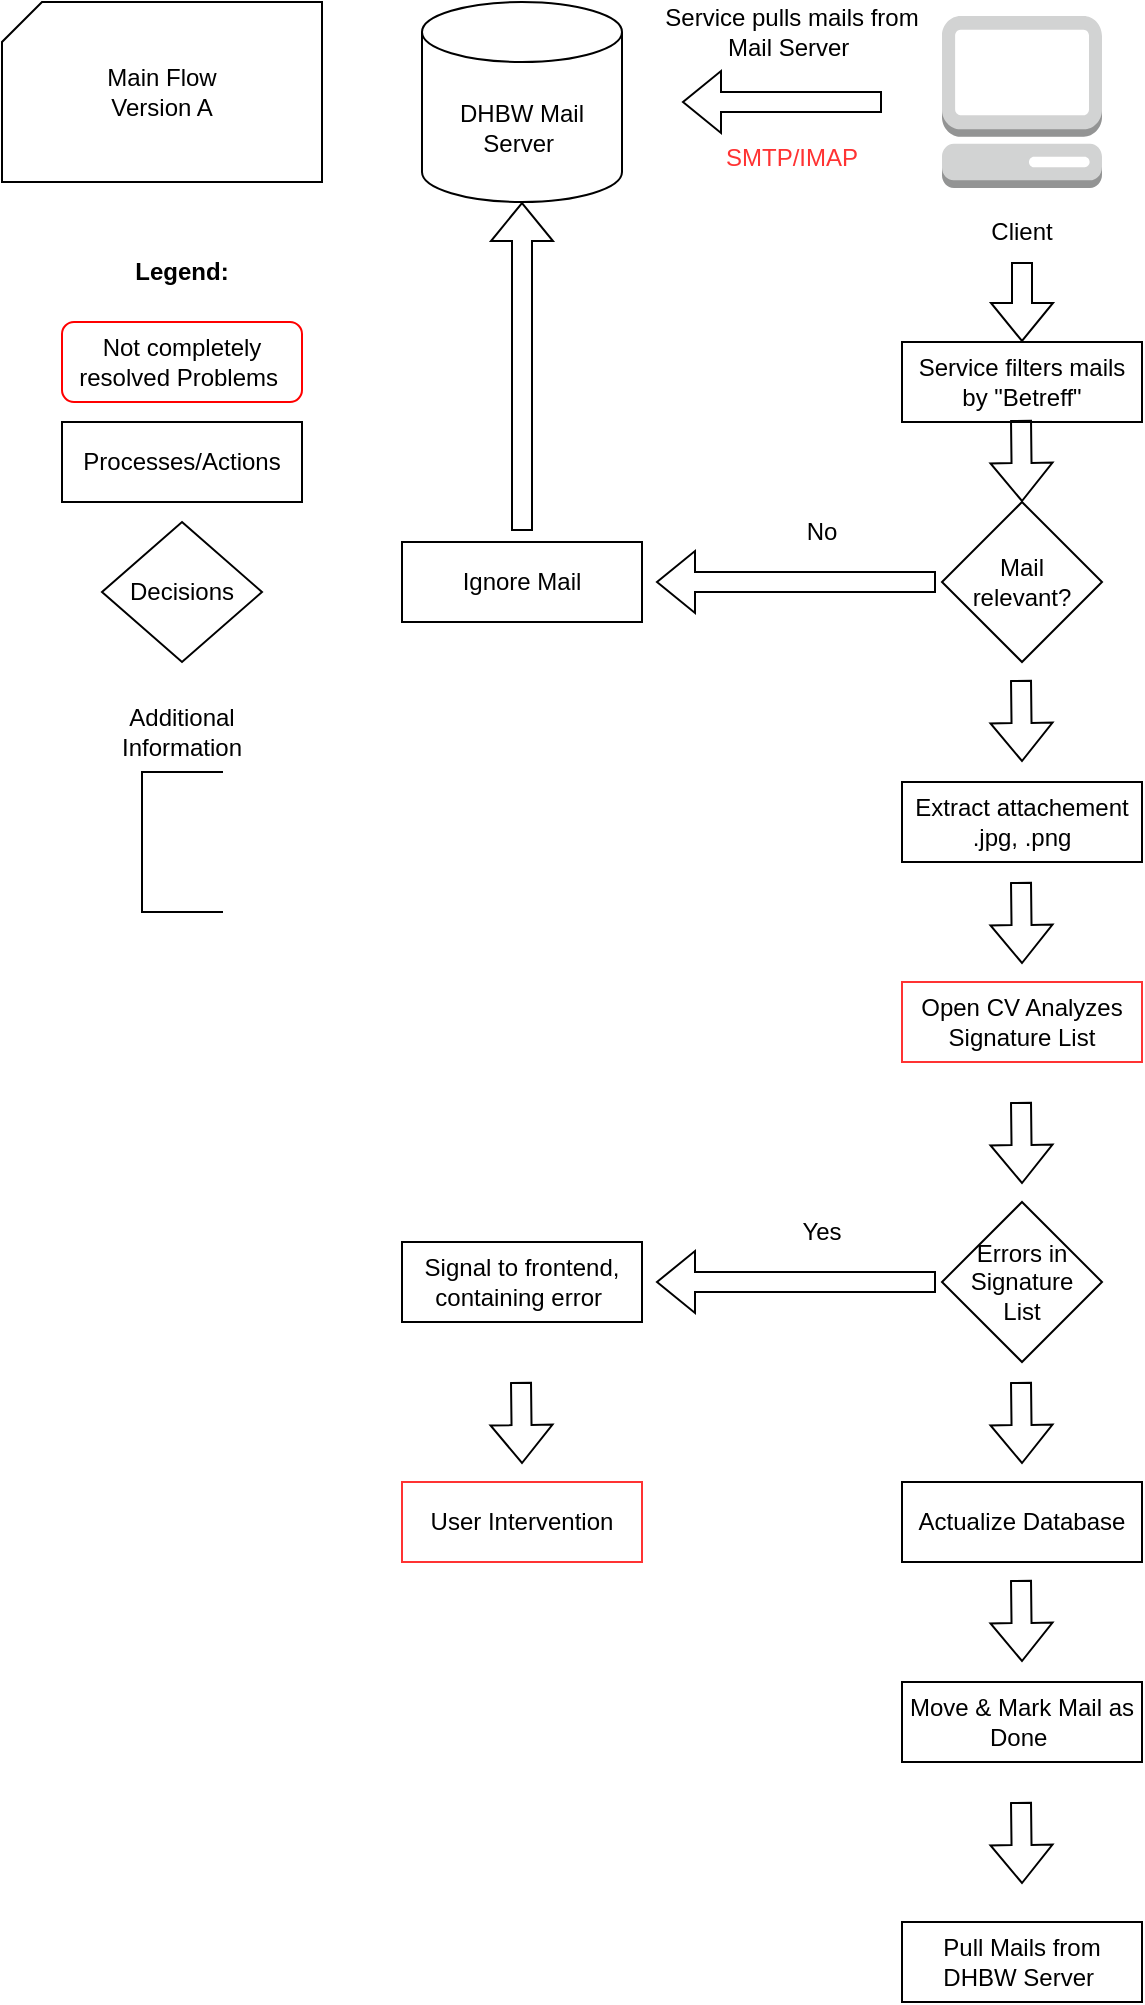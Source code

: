 <mxfile version="21.6.5" type="device">
  <diagram id="C5RBs43oDa-KdzZeNtuy" name="Page-1">
    <mxGraphModel dx="1188" dy="546" grid="1" gridSize="10" guides="1" tooltips="1" connect="1" arrows="1" fold="1" page="1" pageScale="1" pageWidth="827" pageHeight="1169" math="0" shadow="0">
      <root>
        <mxCell id="WIyWlLk6GJQsqaUBKTNV-0" />
        <mxCell id="WIyWlLk6GJQsqaUBKTNV-1" parent="WIyWlLk6GJQsqaUBKTNV-0" />
        <mxCell id="CbuRB8H8sCCOuhlkq7PC-52" value="Start/End of the Sequence" style="rounded=1;whiteSpace=wrap;html=1;fontSize=12;glass=0;strokeWidth=1;shadow=0;strokeColor=#FF0000;" parent="WIyWlLk6GJQsqaUBKTNV-1" vertex="1">
          <mxGeometry x="90" y="250" width="120" height="40" as="geometry" />
        </mxCell>
        <mxCell id="CbuRB8H8sCCOuhlkq7PC-53" value="Processes/Actions" style="rounded=0;whiteSpace=wrap;html=1;fontSize=12;glass=0;strokeWidth=1;shadow=0;" parent="WIyWlLk6GJQsqaUBKTNV-1" vertex="1">
          <mxGeometry x="90" y="250" width="120" height="40" as="geometry" />
        </mxCell>
        <mxCell id="CbuRB8H8sCCOuhlkq7PC-54" value="Decisions" style="rhombus;whiteSpace=wrap;html=1;" parent="WIyWlLk6GJQsqaUBKTNV-1" vertex="1">
          <mxGeometry x="110" y="300" width="80" height="70" as="geometry" />
        </mxCell>
        <mxCell id="CbuRB8H8sCCOuhlkq7PC-56" value="" style="shape=partialRectangle;whiteSpace=wrap;html=1;bottom=1;right=1;left=1;top=0;fillColor=none;routingCenterX=-0.5;rotation=90;" parent="WIyWlLk6GJQsqaUBKTNV-1" vertex="1">
          <mxGeometry x="115" y="440" width="70" height="40" as="geometry" />
        </mxCell>
        <mxCell id="CbuRB8H8sCCOuhlkq7PC-57" value="Additional Information" style="text;html=1;strokeColor=none;fillColor=none;align=center;verticalAlign=middle;whiteSpace=wrap;rounded=0;" parent="WIyWlLk6GJQsqaUBKTNV-1" vertex="1">
          <mxGeometry x="120" y="390" width="60" height="30" as="geometry" />
        </mxCell>
        <mxCell id="CbuRB8H8sCCOuhlkq7PC-66" value="" style="verticalLabelPosition=bottom;verticalAlign=top;html=1;shape=card;whiteSpace=wrap;size=20;arcSize=12;align=center;" parent="WIyWlLk6GJQsqaUBKTNV-1" vertex="1">
          <mxGeometry x="60" y="40" width="160" height="90" as="geometry" />
        </mxCell>
        <mxCell id="CbuRB8H8sCCOuhlkq7PC-67" value="Main Flow Version A" style="text;html=1;strokeColor=none;fillColor=none;align=center;verticalAlign=middle;whiteSpace=wrap;rounded=0;" parent="WIyWlLk6GJQsqaUBKTNV-1" vertex="1">
          <mxGeometry x="110" y="70" width="60" height="30" as="geometry" />
        </mxCell>
        <mxCell id="CbuRB8H8sCCOuhlkq7PC-68" value="&lt;b&gt;Legend:&lt;/b&gt;" style="text;html=1;strokeColor=none;fillColor=none;align=center;verticalAlign=middle;whiteSpace=wrap;rounded=0;" parent="WIyWlLk6GJQsqaUBKTNV-1" vertex="1">
          <mxGeometry x="120" y="160" width="60" height="30" as="geometry" />
        </mxCell>
        <mxCell id="CbuRB8H8sCCOuhlkq7PC-69" value="Not completely resolved Problems&amp;nbsp;" style="rounded=1;whiteSpace=wrap;html=1;fontSize=12;glass=0;strokeWidth=1;shadow=0;strokeColor=#FF0000;" parent="WIyWlLk6GJQsqaUBKTNV-1" vertex="1">
          <mxGeometry x="90" y="200" width="120" height="40" as="geometry" />
        </mxCell>
        <mxCell id="LhSZNDpT_gtZKrWg9iD4-0" value="DHBW Mail Server&amp;nbsp;" style="shape=cylinder3;whiteSpace=wrap;html=1;boundedLbl=1;backgroundOutline=1;size=15;" parent="WIyWlLk6GJQsqaUBKTNV-1" vertex="1">
          <mxGeometry x="270" y="40" width="100" height="100" as="geometry" />
        </mxCell>
        <mxCell id="LhSZNDpT_gtZKrWg9iD4-1" value="" style="outlineConnect=0;dashed=0;verticalLabelPosition=bottom;verticalAlign=top;align=center;html=1;shape=mxgraph.aws3.management_console;fillColor=#D2D3D3;gradientColor=none;" parent="WIyWlLk6GJQsqaUBKTNV-1" vertex="1">
          <mxGeometry x="530" y="47" width="80" height="86" as="geometry" />
        </mxCell>
        <mxCell id="LhSZNDpT_gtZKrWg9iD4-2" value="" style="shape=flexArrow;endArrow=classic;html=1;rounded=0;" parent="WIyWlLk6GJQsqaUBKTNV-1" edge="1">
          <mxGeometry width="50" height="50" relative="1" as="geometry">
            <mxPoint x="500" y="90" as="sourcePoint" />
            <mxPoint x="400" y="90" as="targetPoint" />
          </mxGeometry>
        </mxCell>
        <mxCell id="LhSZNDpT_gtZKrWg9iD4-3" value="Service pulls mails from Mail Server&amp;nbsp;" style="text;html=1;strokeColor=none;fillColor=none;align=center;verticalAlign=middle;whiteSpace=wrap;rounded=0;" parent="WIyWlLk6GJQsqaUBKTNV-1" vertex="1">
          <mxGeometry x="390" y="40" width="130" height="30" as="geometry" />
        </mxCell>
        <mxCell id="LhSZNDpT_gtZKrWg9iD4-4" value="Client" style="text;html=1;strokeColor=none;fillColor=none;align=center;verticalAlign=middle;whiteSpace=wrap;rounded=0;" parent="WIyWlLk6GJQsqaUBKTNV-1" vertex="1">
          <mxGeometry x="540" y="140" width="60" height="30" as="geometry" />
        </mxCell>
        <mxCell id="LhSZNDpT_gtZKrWg9iD4-5" value="Service filters mails by &quot;Betreff&quot;" style="rounded=0;whiteSpace=wrap;html=1;fontSize=12;glass=0;strokeWidth=1;shadow=0;" parent="WIyWlLk6GJQsqaUBKTNV-1" vertex="1">
          <mxGeometry x="510" y="210" width="120" height="40" as="geometry" />
        </mxCell>
        <mxCell id="LhSZNDpT_gtZKrWg9iD4-6" value="&lt;font color=&quot;#ff3333&quot;&gt;SMTP/IMAP&lt;/font&gt;" style="text;html=1;strokeColor=none;fillColor=none;align=center;verticalAlign=middle;whiteSpace=wrap;rounded=0;" parent="WIyWlLk6GJQsqaUBKTNV-1" vertex="1">
          <mxGeometry x="425" y="103" width="60" height="30" as="geometry" />
        </mxCell>
        <mxCell id="LhSZNDpT_gtZKrWg9iD4-8" value="" style="shape=flexArrow;endArrow=classic;html=1;rounded=0;entryX=0.5;entryY=0;entryDx=0;entryDy=0;" parent="WIyWlLk6GJQsqaUBKTNV-1" target="LhSZNDpT_gtZKrWg9iD4-5" edge="1">
          <mxGeometry width="50" height="50" relative="1" as="geometry">
            <mxPoint x="570" y="170" as="sourcePoint" />
            <mxPoint x="470" y="170" as="targetPoint" />
          </mxGeometry>
        </mxCell>
        <mxCell id="LhSZNDpT_gtZKrWg9iD4-10" value="Mail &lt;br&gt;relevant?" style="rhombus;whiteSpace=wrap;html=1;" parent="WIyWlLk6GJQsqaUBKTNV-1" vertex="1">
          <mxGeometry x="530" y="290" width="80" height="80" as="geometry" />
        </mxCell>
        <mxCell id="LhSZNDpT_gtZKrWg9iD4-11" value="" style="shape=flexArrow;endArrow=classic;html=1;rounded=0;entryX=0.5;entryY=0;entryDx=0;entryDy=0;" parent="WIyWlLk6GJQsqaUBKTNV-1" target="LhSZNDpT_gtZKrWg9iD4-10" edge="1">
          <mxGeometry width="50" height="50" relative="1" as="geometry">
            <mxPoint x="569.5" y="249" as="sourcePoint" />
            <mxPoint x="569.5" y="279" as="targetPoint" />
          </mxGeometry>
        </mxCell>
        <mxCell id="LhSZNDpT_gtZKrWg9iD4-13" value="Ignore Mail" style="rounded=0;whiteSpace=wrap;html=1;fontSize=12;glass=0;strokeWidth=1;shadow=0;" parent="WIyWlLk6GJQsqaUBKTNV-1" vertex="1">
          <mxGeometry x="260" y="310" width="120" height="40" as="geometry" />
        </mxCell>
        <mxCell id="LhSZNDpT_gtZKrWg9iD4-14" value="" style="shape=flexArrow;endArrow=classic;html=1;rounded=0;" parent="WIyWlLk6GJQsqaUBKTNV-1" edge="1">
          <mxGeometry width="50" height="50" relative="1" as="geometry">
            <mxPoint x="527" y="330" as="sourcePoint" />
            <mxPoint x="387" y="330" as="targetPoint" />
          </mxGeometry>
        </mxCell>
        <mxCell id="LhSZNDpT_gtZKrWg9iD4-15" value="No" style="text;html=1;strokeColor=none;fillColor=none;align=center;verticalAlign=middle;whiteSpace=wrap;rounded=0;" parent="WIyWlLk6GJQsqaUBKTNV-1" vertex="1">
          <mxGeometry x="440" y="290" width="60" height="30" as="geometry" />
        </mxCell>
        <mxCell id="LhSZNDpT_gtZKrWg9iD4-16" value="" style="shape=flexArrow;endArrow=classic;html=1;rounded=0;entryX=0.5;entryY=1;entryDx=0;entryDy=0;entryPerimeter=0;" parent="WIyWlLk6GJQsqaUBKTNV-1" target="LhSZNDpT_gtZKrWg9iD4-0" edge="1">
          <mxGeometry width="50" height="50" relative="1" as="geometry">
            <mxPoint x="320" y="304.5" as="sourcePoint" />
            <mxPoint x="180" y="304.5" as="targetPoint" />
          </mxGeometry>
        </mxCell>
        <mxCell id="LhSZNDpT_gtZKrWg9iD4-18" value="" style="shape=flexArrow;endArrow=classic;html=1;rounded=0;entryX=0.5;entryY=0;entryDx=0;entryDy=0;" parent="WIyWlLk6GJQsqaUBKTNV-1" edge="1">
          <mxGeometry width="50" height="50" relative="1" as="geometry">
            <mxPoint x="569.5" y="379" as="sourcePoint" />
            <mxPoint x="570" y="420" as="targetPoint" />
          </mxGeometry>
        </mxCell>
        <mxCell id="LhSZNDpT_gtZKrWg9iD4-19" value="Extract attachement .jpg, .png" style="rounded=0;whiteSpace=wrap;html=1;fontSize=12;glass=0;strokeWidth=1;shadow=0;" parent="WIyWlLk6GJQsqaUBKTNV-1" vertex="1">
          <mxGeometry x="510" y="430" width="120" height="40" as="geometry" />
        </mxCell>
        <mxCell id="LhSZNDpT_gtZKrWg9iD4-20" value="" style="shape=flexArrow;endArrow=classic;html=1;rounded=0;entryX=0.5;entryY=0;entryDx=0;entryDy=0;" parent="WIyWlLk6GJQsqaUBKTNV-1" edge="1">
          <mxGeometry width="50" height="50" relative="1" as="geometry">
            <mxPoint x="569.5" y="480" as="sourcePoint" />
            <mxPoint x="570" y="521" as="targetPoint" />
          </mxGeometry>
        </mxCell>
        <mxCell id="LhSZNDpT_gtZKrWg9iD4-22" value="Open CV Analyzes Signature List" style="rounded=0;whiteSpace=wrap;html=1;fontSize=12;glass=0;strokeWidth=1;shadow=0;strokeColor=#FF3333;" parent="WIyWlLk6GJQsqaUBKTNV-1" vertex="1">
          <mxGeometry x="510" y="530" width="120" height="40" as="geometry" />
        </mxCell>
        <mxCell id="LhSZNDpT_gtZKrWg9iD4-23" value="" style="shape=flexArrow;endArrow=classic;html=1;rounded=0;entryX=0.5;entryY=0;entryDx=0;entryDy=0;" parent="WIyWlLk6GJQsqaUBKTNV-1" edge="1">
          <mxGeometry width="50" height="50" relative="1" as="geometry">
            <mxPoint x="569.5" y="590" as="sourcePoint" />
            <mxPoint x="570" y="631" as="targetPoint" />
          </mxGeometry>
        </mxCell>
        <mxCell id="LhSZNDpT_gtZKrWg9iD4-28" value="Errors in Signature &lt;br&gt;List" style="rhombus;whiteSpace=wrap;html=1;" parent="WIyWlLk6GJQsqaUBKTNV-1" vertex="1">
          <mxGeometry x="530" y="640" width="80" height="80" as="geometry" />
        </mxCell>
        <mxCell id="LhSZNDpT_gtZKrWg9iD4-29" value="Signal to frontend, containing error&amp;nbsp;" style="rounded=0;whiteSpace=wrap;html=1;fontSize=12;glass=0;strokeWidth=1;shadow=0;" parent="WIyWlLk6GJQsqaUBKTNV-1" vertex="1">
          <mxGeometry x="260" y="660" width="120" height="40" as="geometry" />
        </mxCell>
        <mxCell id="LhSZNDpT_gtZKrWg9iD4-30" value="" style="shape=flexArrow;endArrow=classic;html=1;rounded=0;" parent="WIyWlLk6GJQsqaUBKTNV-1" edge="1">
          <mxGeometry width="50" height="50" relative="1" as="geometry">
            <mxPoint x="527" y="680" as="sourcePoint" />
            <mxPoint x="387" y="680" as="targetPoint" />
          </mxGeometry>
        </mxCell>
        <mxCell id="LhSZNDpT_gtZKrWg9iD4-31" value="Yes" style="text;html=1;strokeColor=none;fillColor=none;align=center;verticalAlign=middle;whiteSpace=wrap;rounded=0;" parent="WIyWlLk6GJQsqaUBKTNV-1" vertex="1">
          <mxGeometry x="440" y="640" width="60" height="30" as="geometry" />
        </mxCell>
        <mxCell id="LhSZNDpT_gtZKrWg9iD4-32" value="User Intervention" style="rounded=0;whiteSpace=wrap;html=1;fontSize=12;glass=0;strokeWidth=1;shadow=0;strokeColor=#FF3333;" parent="WIyWlLk6GJQsqaUBKTNV-1" vertex="1">
          <mxGeometry x="260" y="780" width="120" height="40" as="geometry" />
        </mxCell>
        <mxCell id="LhSZNDpT_gtZKrWg9iD4-33" value="" style="shape=flexArrow;endArrow=classic;html=1;rounded=0;entryX=0.5;entryY=0;entryDx=0;entryDy=0;" parent="WIyWlLk6GJQsqaUBKTNV-1" edge="1">
          <mxGeometry width="50" height="50" relative="1" as="geometry">
            <mxPoint x="319.5" y="730" as="sourcePoint" />
            <mxPoint x="320" y="771" as="targetPoint" />
          </mxGeometry>
        </mxCell>
        <mxCell id="LhSZNDpT_gtZKrWg9iD4-34" value="Actualize Database" style="rounded=0;whiteSpace=wrap;html=1;fontSize=12;glass=0;strokeWidth=1;shadow=0;strokeColor=#000000;" parent="WIyWlLk6GJQsqaUBKTNV-1" vertex="1">
          <mxGeometry x="510" y="780" width="120" height="40" as="geometry" />
        </mxCell>
        <mxCell id="LhSZNDpT_gtZKrWg9iD4-35" value="" style="shape=flexArrow;endArrow=classic;html=1;rounded=0;entryX=0.5;entryY=0;entryDx=0;entryDy=0;" parent="WIyWlLk6GJQsqaUBKTNV-1" edge="1">
          <mxGeometry width="50" height="50" relative="1" as="geometry">
            <mxPoint x="569.5" y="730" as="sourcePoint" />
            <mxPoint x="570" y="771" as="targetPoint" />
          </mxGeometry>
        </mxCell>
        <mxCell id="LhSZNDpT_gtZKrWg9iD4-36" value="Move &amp;amp; Mark Mail as Done&amp;nbsp;" style="rounded=0;whiteSpace=wrap;html=1;fontSize=12;glass=0;strokeWidth=1;shadow=0;strokeColor=#000000;" parent="WIyWlLk6GJQsqaUBKTNV-1" vertex="1">
          <mxGeometry x="510" y="880" width="120" height="40" as="geometry" />
        </mxCell>
        <mxCell id="LhSZNDpT_gtZKrWg9iD4-38" value="" style="shape=flexArrow;endArrow=classic;html=1;rounded=0;entryX=0.5;entryY=0;entryDx=0;entryDy=0;" parent="WIyWlLk6GJQsqaUBKTNV-1" edge="1">
          <mxGeometry width="50" height="50" relative="1" as="geometry">
            <mxPoint x="569.5" y="829" as="sourcePoint" />
            <mxPoint x="570" y="870" as="targetPoint" />
          </mxGeometry>
        </mxCell>
        <mxCell id="LhSZNDpT_gtZKrWg9iD4-40" value="" style="shape=flexArrow;endArrow=classic;html=1;rounded=0;entryX=0.5;entryY=0;entryDx=0;entryDy=0;" parent="WIyWlLk6GJQsqaUBKTNV-1" edge="1">
          <mxGeometry width="50" height="50" relative="1" as="geometry">
            <mxPoint x="569.5" y="940" as="sourcePoint" />
            <mxPoint x="570" y="981" as="targetPoint" />
          </mxGeometry>
        </mxCell>
        <mxCell id="LhSZNDpT_gtZKrWg9iD4-41" value="Pull Mails from DHBW Server&amp;nbsp;" style="rounded=0;whiteSpace=wrap;html=1;fontSize=12;glass=0;strokeWidth=1;shadow=0;strokeColor=#000000;" parent="WIyWlLk6GJQsqaUBKTNV-1" vertex="1">
          <mxGeometry x="510" y="1000" width="120" height="40" as="geometry" />
        </mxCell>
      </root>
    </mxGraphModel>
  </diagram>
</mxfile>
